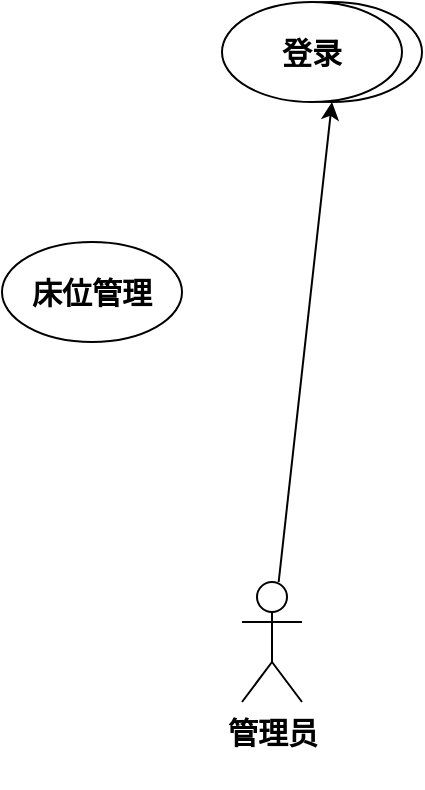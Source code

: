 <mxfile>
    <diagram id="ldZKe99a0s3TlZ5kp_Uz" name="第 1 页">
        <mxGraphModel dx="1051" dy="889" grid="1" gridSize="10" guides="1" tooltips="1" connect="1" arrows="1" fold="1" page="1" pageScale="1" pageWidth="827" pageHeight="1169" math="0" shadow="0">
            <root>
                <mxCell id="0"/>
                <mxCell id="1" parent="0"/>
                <mxCell id="334" style="edgeStyle=none;html=1;entryX=0.5;entryY=1;entryDx=0;entryDy=0;" edge="1" parent="1" source="2" target="277">
                    <mxGeometry relative="1" as="geometry"/>
                </mxCell>
                <mxCell id="2" value="管理员&lt;div&gt;&lt;br&gt;&lt;/div&gt;" style="shape=umlActor;verticalLabelPosition=bottom;verticalAlign=top;html=1;fontStyle=1;fontSize=15;" parent="1" vertex="1">
                    <mxGeometry x="340" y="330" width="30" height="60" as="geometry"/>
                </mxCell>
                <mxCell id="277" value="登录" style="ellipse;whiteSpace=wrap;html=1;fontSize=15;fontStyle=1" parent="1" vertex="1">
                    <mxGeometry x="340" y="40" width="90" height="50" as="geometry"/>
                </mxCell>
                <mxCell id="290" value="床位管理" style="ellipse;whiteSpace=wrap;html=1;fontSize=15;fontStyle=1" parent="1" vertex="1">
                    <mxGeometry x="220" y="160" width="90" height="50" as="geometry"/>
                </mxCell>
                <mxCell id="336" value="登录" style="ellipse;whiteSpace=wrap;html=1;fontSize=15;fontStyle=1" vertex="1" parent="1">
                    <mxGeometry x="330" y="40" width="90" height="50" as="geometry"/>
                </mxCell>
            </root>
        </mxGraphModel>
    </diagram>
</mxfile>